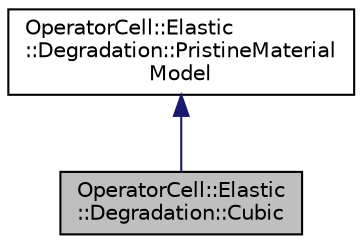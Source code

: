 digraph "OperatorCell::Elastic::Degradation::Cubic"
{
  edge [fontname="Helvetica",fontsize="10",labelfontname="Helvetica",labelfontsize="10"];
  node [fontname="Helvetica",fontsize="10",shape=record];
  Node1 [label="OperatorCell::Elastic\l::Degradation::Cubic",height=0.2,width=0.4,color="black", fillcolor="grey75", style="filled", fontcolor="black"];
  Node2 -> Node1 [dir="back",color="midnightblue",fontsize="10",style="solid",fontname="Helvetica"];
  Node2 [label="OperatorCell::Elastic\l::Degradation::PristineMaterial\lModel",height=0.2,width=0.4,color="black", fillcolor="white", style="filled",URL="$classOperatorCell_1_1Elastic_1_1Degradation_1_1PristineMaterialModel.html"];
}
